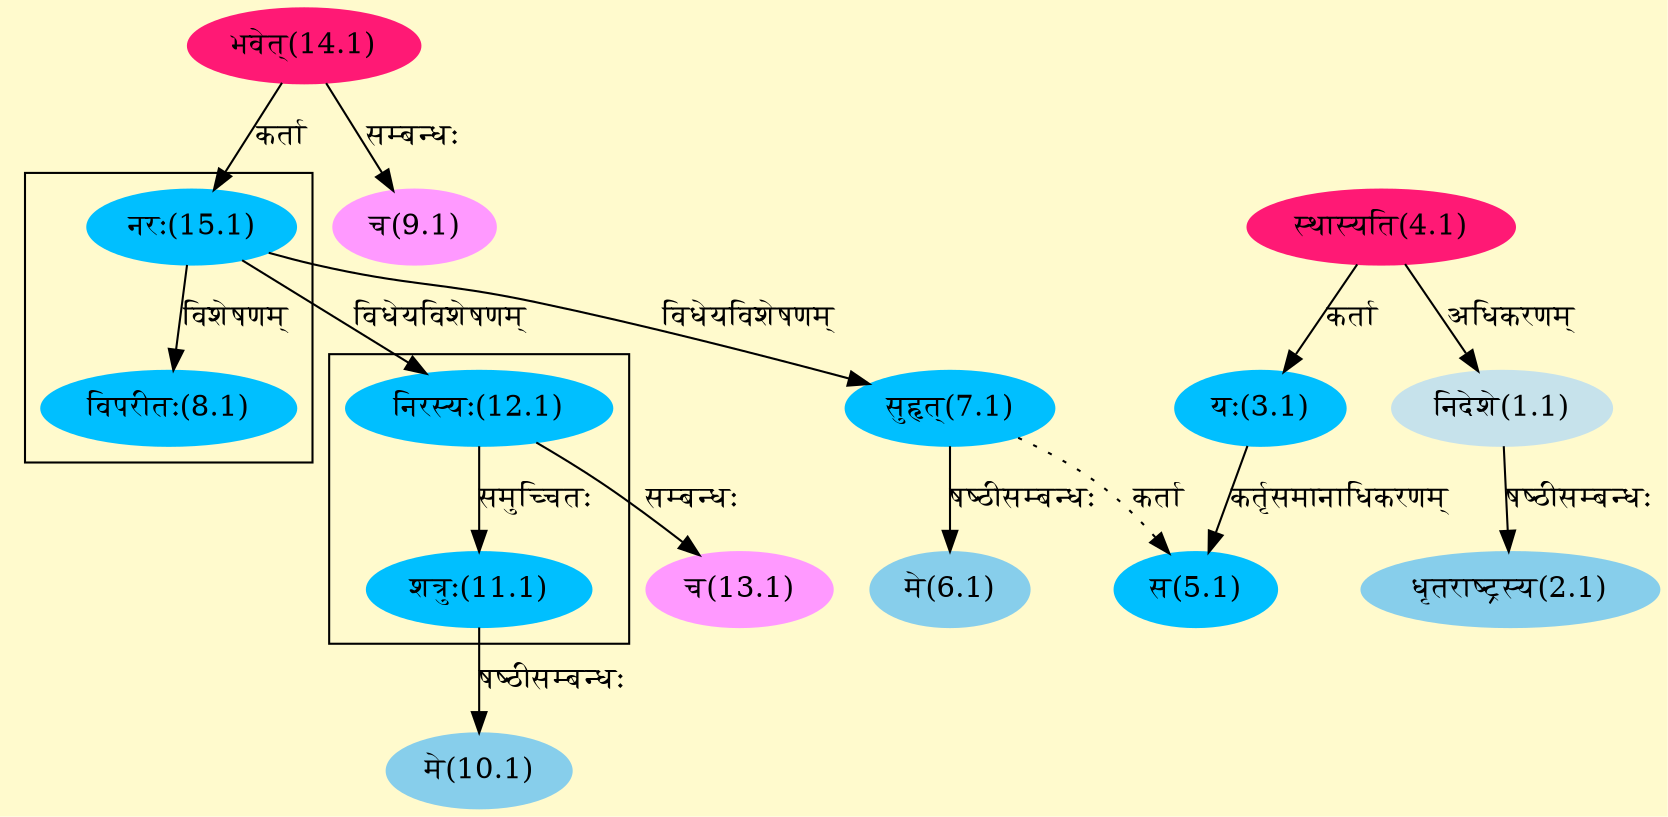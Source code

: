 digraph G{
rankdir=BT;
 compound=true;
 bgcolor="lemonchiffon1";

subgraph cluster_1{
Node8_1 [style=filled, color="#00BFFF" label = "विपरीतः(8.1)"]
Node15_1 [style=filled, color="#00BFFF" label = "नरः(15.1)"]

}

subgraph cluster_2{
Node11_1 [style=filled, color="#00BFFF" label = "शत्रुः(11.1)"]
Node12_1 [style=filled, color="#00BFFF" label = "निरस्यः(12.1)"]

}
Node1_1 [style=filled, color="#C6E2EB" label = "निदेशे(1.1)"]
Node4_1 [style=filled, color="#FF1975" label = "स्थास्यति(4.1)"]
Node2_1 [style=filled, color="#87CEEB" label = "धृतराष्ट्रस्य(2.1)"]
Node3_1 [style=filled, color="#00BFFF" label = "यः(3.1)"]
Node5_1 [style=filled, color="#00BFFF" label = "स(5.1)"]
Node7_1 [style=filled, color="#00BFFF" label = "सुहृत्(7.1)"]
Node6_1 [style=filled, color="#87CEEB" label = "मे(6.1)"]
Node15_1 [style=filled, color="#00BFFF" label = "नरः(15.1)"]
Node9_1 [style=filled, color="#FF99FF" label = "च(9.1)"]
Node14_1 [style=filled, color="#FF1975" label = "भवेत्(14.1)"]
Node10_1 [style=filled, color="#87CEEB" label = "मे(10.1)"]
Node11_1 [style=filled, color="#00BFFF" label = "शत्रुः(11.1)"]
Node12_1 [style=filled, color="#00BFFF" label = "निरस्यः(12.1)"]
Node13_1 [style=filled, color="#FF99FF" label = "च(13.1)"]
/* Start of Relations section */

Node1_1 -> Node4_1 [  label="अधिकरणम्"  dir="back" ]
Node2_1 -> Node1_1 [  label="षष्ठीसम्बन्धः"  dir="back" ]
Node3_1 -> Node4_1 [  label="कर्ता"  dir="back" ]
Node5_1 -> Node3_1 [  label="कर्तृसमानाधिकरणम्"  dir="back" ]
Node5_1 -> Node7_1 [ style=dotted label="कर्ता"  dir="back" ]
Node6_1 -> Node7_1 [  label="षष्ठीसम्बन्धः"  dir="back" ]
Node7_1 -> Node15_1 [  label="विधेयविशेषणम्"  dir="back" ]
Node8_1 -> Node15_1 [  label="विशेषणम्"  dir="back" ]
Node9_1 -> Node14_1 [  label="सम्बन्धः"  dir="back" ]
Node10_1 -> Node11_1 [  label="षष्ठीसम्बन्धः"  dir="back" ]
Node11_1 -> Node12_1 [  label="समुच्चितः"  dir="back" ]
Node12_1 -> Node15_1 [  label="विधेयविशेषणम्"  dir="back" ]
Node13_1 -> Node12_1 [  label="सम्बन्धः"  dir="back" ]
Node15_1 -> Node14_1 [  label="कर्ता"  dir="back" ]
}
